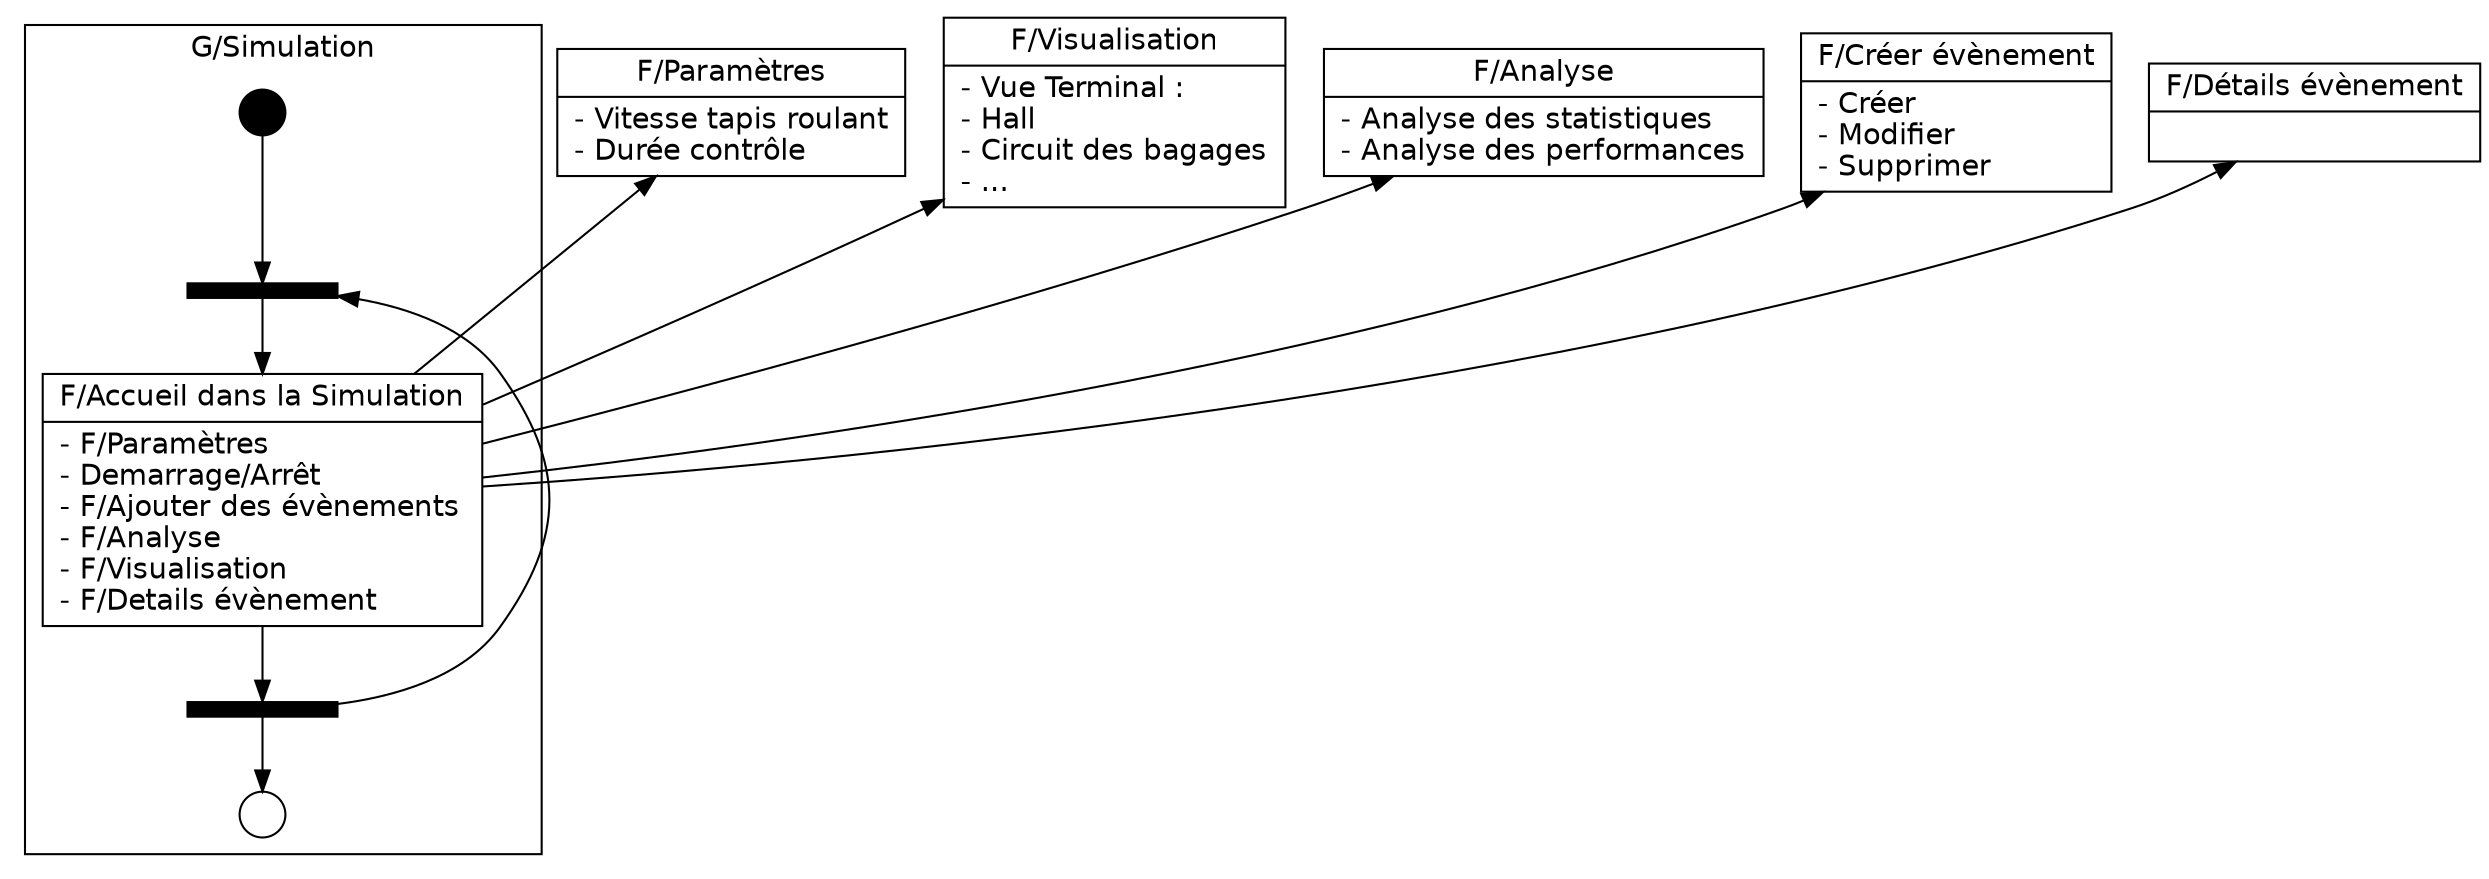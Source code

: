 digraph {
	
	fontname = "Bitstream Vera Sans"
	
	node [
		fontname = "Bitstream Vera Sans"
		shape = "record"
	]
	
	edge [
		fontname = "Bitstream Vera Sans"
	]

	subgraph clusterSimulation {
		label = "G/Simulation"
		
		begin [
			label = ""
			shape = circle
			style = filled
			fillcolor = "#000000"
			fixedsize = true
			width = 0.3
		]

		end [
			label = ""
			shape = circle
			fixedsize = true
			width = 0.3
		]
				
		up [
			label = ""
			shape = rectangle
			style = filled
			fillcolor = "#000000"
			fixedsize = true
			width = 1
			height = 0.1
		]
	
		down [
			label = ""
			shape = rectangle
			style = filled
			fillcolor = "#000000"
			fixedsize = true
			width = 1
			height = 0.1
		]
		
		AccueilSimulation [
			label = "{F/Accueil dans la Simulation|- F/Paramètres\l- Demarrage/Arrêt\l- F/Ajouter des évènements\l- F/Analyse\l- F/Visualisation\l- F/Details évènement\l}"
		]
		
	}

	Paramètres [
		label = "{F/Paramètres|- Vitesse tapis roulant\n- Durée contrôle\l}"
	]
	
	Visualisation [
		label = "{F/Visualisation|- Vue Terminal :\l	- Hall\l	- Circuit des bagages\l	- ...\l}"
	]

	Analyse [
		label = "{F/Analyse|- Analyse des statistiques\l- Analyse des performances\l}"
	]

	CreerEvt [
		label = "{F/Créer évènement|- Créer\l- Modifier\l- Supprimer\l}"
	]

	DetailsEvt [
		label = "{F/Détails évènement|\l}"
	]

	begin -> up
	
	up -> AccueilSimulation -> down
	
	AccueilSimulation -> Paramètres [ constraint = false ]
	AccueilSimulation -> Visualisation [ constraint = false ]
	AccueilSimulation -> Analyse [ constraint = false ]
	AccueilSimulation -> CreerEvt [ constraint = false ]
	AccueilSimulation -> DetailsEvt [ constraint = false ]
	
	down -> up [ constraint = false ]
	down -> end
	
}
